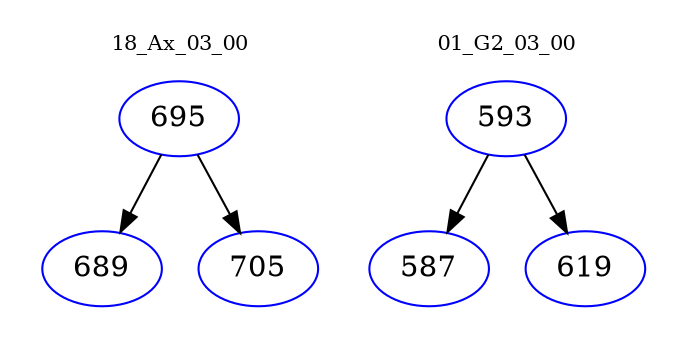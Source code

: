 digraph{
subgraph cluster_0 {
color = white
label = "18_Ax_03_00";
fontsize=10;
T0_695 [label="695", color="blue"]
T0_695 -> T0_689 [color="black"]
T0_689 [label="689", color="blue"]
T0_695 -> T0_705 [color="black"]
T0_705 [label="705", color="blue"]
}
subgraph cluster_1 {
color = white
label = "01_G2_03_00";
fontsize=10;
T1_593 [label="593", color="blue"]
T1_593 -> T1_587 [color="black"]
T1_587 [label="587", color="blue"]
T1_593 -> T1_619 [color="black"]
T1_619 [label="619", color="blue"]
}
}
